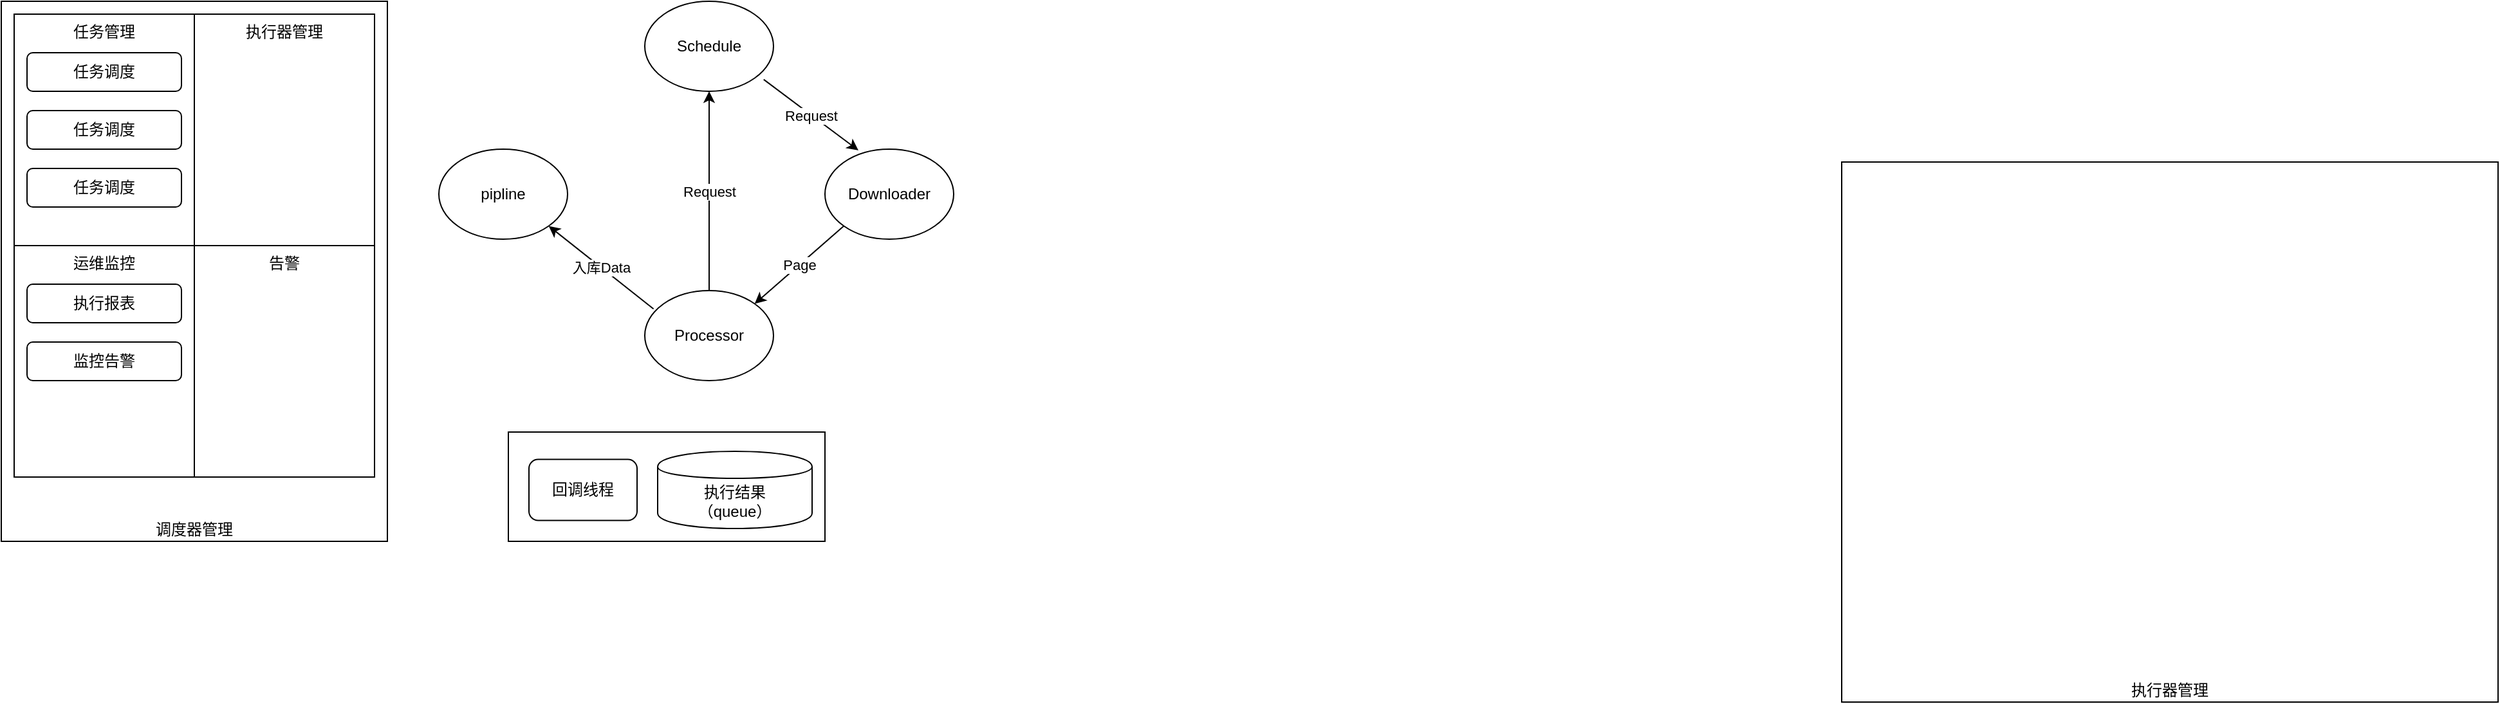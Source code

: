 <mxfile version="13.8.6" type="github">
  <diagram id="nVS1z4Y_-Y_mz45k10Go" name="Page-1">
    <mxGraphModel dx="1038" dy="652" grid="1" gridSize="10" guides="1" tooltips="1" connect="1" arrows="1" fold="1" page="1" pageScale="1" pageWidth="827" pageHeight="1169" background="none" math="0" shadow="0">
      <root>
        <mxCell id="0" />
        <mxCell id="1" parent="0" />
        <mxCell id="4RTG4fBJWJTOTxvx7D-B-3" value="调度器管理" style="rounded=0;whiteSpace=wrap;html=1;verticalAlign=bottom;" parent="1" vertex="1">
          <mxGeometry x="30" y="40" width="300" height="420" as="geometry" />
        </mxCell>
        <mxCell id="4RTG4fBJWJTOTxvx7D-B-1" value="任务管理" style="rounded=0;whiteSpace=wrap;html=1;verticalAlign=top;" parent="1" vertex="1">
          <mxGeometry x="40" y="50" width="140" height="180" as="geometry" />
        </mxCell>
        <mxCell id="4RTG4fBJWJTOTxvx7D-B-2" value="执行器管理" style="rounded=0;whiteSpace=wrap;html=1;verticalAlign=top;" parent="1" vertex="1">
          <mxGeometry x="180" y="50" width="140" height="180" as="geometry" />
        </mxCell>
        <mxCell id="4RTG4fBJWJTOTxvx7D-B-4" value="执行器管理" style="rounded=0;whiteSpace=wrap;html=1;verticalAlign=bottom;" parent="1" vertex="1">
          <mxGeometry x="1460" y="165" width="510" height="420" as="geometry" />
        </mxCell>
        <mxCell id="4RTG4fBJWJTOTxvx7D-B-5" value="运维监控" style="rounded=0;whiteSpace=wrap;html=1;verticalAlign=top;" parent="1" vertex="1">
          <mxGeometry x="40" y="230" width="140" height="180" as="geometry" />
        </mxCell>
        <mxCell id="4RTG4fBJWJTOTxvx7D-B-6" value="告警" style="rounded=0;whiteSpace=wrap;html=1;verticalAlign=top;" parent="1" vertex="1">
          <mxGeometry x="180" y="230" width="140" height="180" as="geometry" />
        </mxCell>
        <mxCell id="8Vj3od7fIR08aVMTatw8-2" value="执行报表" style="rounded=1;whiteSpace=wrap;html=1;" parent="1" vertex="1">
          <mxGeometry x="50" y="260" width="120" height="30" as="geometry" />
        </mxCell>
        <mxCell id="8Vj3od7fIR08aVMTatw8-3" value="监控告警" style="rounded=1;whiteSpace=wrap;html=1;" parent="1" vertex="1">
          <mxGeometry x="50" y="305" width="120" height="30" as="geometry" />
        </mxCell>
        <mxCell id="8Vj3od7fIR08aVMTatw8-4" value="任务调度" style="rounded=1;whiteSpace=wrap;html=1;" parent="1" vertex="1">
          <mxGeometry x="50" y="80" width="120" height="30" as="geometry" />
        </mxCell>
        <mxCell id="8Vj3od7fIR08aVMTatw8-5" value="任务调度" style="rounded=1;whiteSpace=wrap;html=1;" parent="1" vertex="1">
          <mxGeometry x="50" y="125" width="120" height="30" as="geometry" />
        </mxCell>
        <mxCell id="8Vj3od7fIR08aVMTatw8-6" value="任务调度" style="rounded=1;whiteSpace=wrap;html=1;" parent="1" vertex="1">
          <mxGeometry x="50" y="170" width="120" height="30" as="geometry" />
        </mxCell>
        <mxCell id="8Vj3od7fIR08aVMTatw8-21" value="" style="rounded=0;whiteSpace=wrap;html=1;align=left;verticalAlign=top;" parent="1" vertex="1">
          <mxGeometry x="424" y="375" width="246" height="85" as="geometry" />
        </mxCell>
        <mxCell id="8Vj3od7fIR08aVMTatw8-22" value="执行结果&lt;br&gt;（queue）" style="shape=cylinder;whiteSpace=wrap;html=1;boundedLbl=1;backgroundOutline=1;align=center;" parent="1" vertex="1">
          <mxGeometry x="540" y="390" width="120" height="60" as="geometry" />
        </mxCell>
        <mxCell id="8Vj3od7fIR08aVMTatw8-23" value="回调线程" style="rounded=1;whiteSpace=wrap;html=1;align=center;" parent="1" vertex="1">
          <mxGeometry x="440" y="396.25" width="84" height="47.5" as="geometry" />
        </mxCell>
        <mxCell id="8Vj3od7fIR08aVMTatw8-26" value="Schedule" style="ellipse;whiteSpace=wrap;html=1;align=center;" parent="1" vertex="1">
          <mxGeometry x="530" y="40" width="100" height="70" as="geometry" />
        </mxCell>
        <mxCell id="8Vj3od7fIR08aVMTatw8-27" value="Downloader" style="ellipse;whiteSpace=wrap;html=1;align=center;" parent="1" vertex="1">
          <mxGeometry x="670" y="155" width="100" height="70" as="geometry" />
        </mxCell>
        <mxCell id="8Vj3od7fIR08aVMTatw8-29" value="Processor" style="ellipse;whiteSpace=wrap;html=1;align=center;" parent="1" vertex="1">
          <mxGeometry x="530" y="265" width="100" height="70" as="geometry" />
        </mxCell>
        <mxCell id="8Vj3od7fIR08aVMTatw8-30" value="pipline" style="ellipse;whiteSpace=wrap;html=1;align=center;" parent="1" vertex="1">
          <mxGeometry x="370" y="155" width="100" height="70" as="geometry" />
        </mxCell>
        <mxCell id="8Vj3od7fIR08aVMTatw8-32" value="" style="endArrow=classic;html=1;exitX=0.924;exitY=0.869;exitDx=0;exitDy=0;exitPerimeter=0;entryX=0.26;entryY=0.014;entryDx=0;entryDy=0;entryPerimeter=0;" parent="1" source="8Vj3od7fIR08aVMTatw8-26" target="8Vj3od7fIR08aVMTatw8-27" edge="1">
          <mxGeometry relative="1" as="geometry">
            <mxPoint x="620" y="105" as="sourcePoint" />
            <mxPoint x="720" y="105" as="targetPoint" />
          </mxGeometry>
        </mxCell>
        <mxCell id="8Vj3od7fIR08aVMTatw8-33" value="Request" style="edgeLabel;resizable=0;html=1;align=center;verticalAlign=middle;" parent="8Vj3od7fIR08aVMTatw8-32" connectable="0" vertex="1">
          <mxGeometry relative="1" as="geometry" />
        </mxCell>
        <mxCell id="8Vj3od7fIR08aVMTatw8-34" value="" style="endArrow=classic;html=1;exitX=0;exitY=1;exitDx=0;exitDy=0;entryX=1;entryY=0;entryDx=0;entryDy=0;" parent="1" source="8Vj3od7fIR08aVMTatw8-27" target="8Vj3od7fIR08aVMTatw8-29" edge="1">
          <mxGeometry relative="1" as="geometry">
            <mxPoint x="690" y="255" as="sourcePoint" />
            <mxPoint x="790" y="255" as="targetPoint" />
          </mxGeometry>
        </mxCell>
        <mxCell id="8Vj3od7fIR08aVMTatw8-35" value="Page" style="edgeLabel;resizable=0;html=1;align=center;verticalAlign=middle;" parent="8Vj3od7fIR08aVMTatw8-34" connectable="0" vertex="1">
          <mxGeometry relative="1" as="geometry" />
        </mxCell>
        <mxCell id="8Vj3od7fIR08aVMTatw8-36" value="" style="endArrow=classic;html=1;" parent="1" edge="1">
          <mxGeometry relative="1" as="geometry">
            <mxPoint x="580" y="265" as="sourcePoint" />
            <mxPoint x="580" y="110" as="targetPoint" />
          </mxGeometry>
        </mxCell>
        <mxCell id="8Vj3od7fIR08aVMTatw8-37" value="Request" style="edgeLabel;resizable=0;html=1;align=center;verticalAlign=middle;" parent="8Vj3od7fIR08aVMTatw8-36" connectable="0" vertex="1">
          <mxGeometry relative="1" as="geometry" />
        </mxCell>
        <mxCell id="8Vj3od7fIR08aVMTatw8-38" value="" style="endArrow=classic;html=1;exitX=0.068;exitY=0.203;exitDx=0;exitDy=0;entryX=1;entryY=1;entryDx=0;entryDy=0;exitPerimeter=0;" parent="1" source="8Vj3od7fIR08aVMTatw8-29" target="8Vj3od7fIR08aVMTatw8-30" edge="1">
          <mxGeometry relative="1" as="geometry">
            <mxPoint x="400" y="255" as="sourcePoint" />
            <mxPoint x="500" y="255" as="targetPoint" />
          </mxGeometry>
        </mxCell>
        <mxCell id="8Vj3od7fIR08aVMTatw8-39" value="入库Data" style="edgeLabel;resizable=0;html=1;align=center;verticalAlign=middle;" parent="8Vj3od7fIR08aVMTatw8-38" connectable="0" vertex="1">
          <mxGeometry relative="1" as="geometry" />
        </mxCell>
      </root>
    </mxGraphModel>
  </diagram>
</mxfile>
